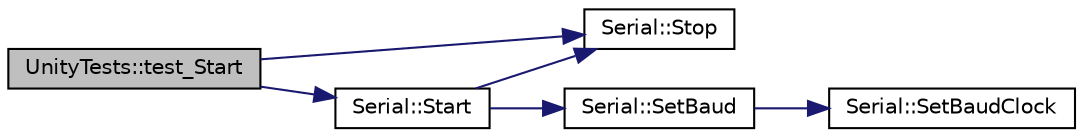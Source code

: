 digraph "UnityTests::test_Start"
{
  edge [fontname="Helvetica",fontsize="10",labelfontname="Helvetica",labelfontsize="10"];
  node [fontname="Helvetica",fontsize="10",shape=record];
  rankdir="LR";
  Node1 [label="UnityTests::test_Start",height=0.2,width=0.4,color="black", fillcolor="grey75", style="filled" fontcolor="black"];
  Node1 -> Node2 [color="midnightblue",fontsize="10",style="solid",fontname="Helvetica"];
  Node2 [label="Serial::Stop",height=0.2,width=0.4,color="black", fillcolor="white", style="filled",URL="$classSerial.html#a206b0e9c801a8df764d03554e6fa16f4",tooltip="Stops the Serial PASM engine, if it is running."];
  Node1 -> Node3 [color="midnightblue",fontsize="10",style="solid",fontname="Helvetica"];
  Node3 [label="Serial::Start",height=0.2,width=0.4,color="black", fillcolor="white", style="filled",URL="$classSerial.html#a445c1fa70cbd44b22c22d15efecc457d",tooltip="Start Serial driver in a new cog."];
  Node3 -> Node2 [color="midnightblue",fontsize="10",style="solid",fontname="Helvetica"];
  Node3 -> Node4 [color="midnightblue",fontsize="10",style="solid",fontname="Helvetica"];
  Node4 [label="Serial::SetBaud",height=0.2,width=0.4,color="black", fillcolor="white", style="filled",URL="$classSerial.html#a0e229832a2ae4e04d3423c2e745cb975",tooltip="Does a live update of the baud rate in the Serial engine."];
  Node4 -> Node5 [color="midnightblue",fontsize="10",style="solid",fontname="Helvetica"];
  Node5 [label="Serial::SetBaudClock",height=0.2,width=0.4,color="black", fillcolor="white", style="filled",URL="$classSerial.html#a174ece60e6a8245422bb9ac27d8edcd8",tooltip="Does a live update of the baud rate in the Serial engine."];
}
